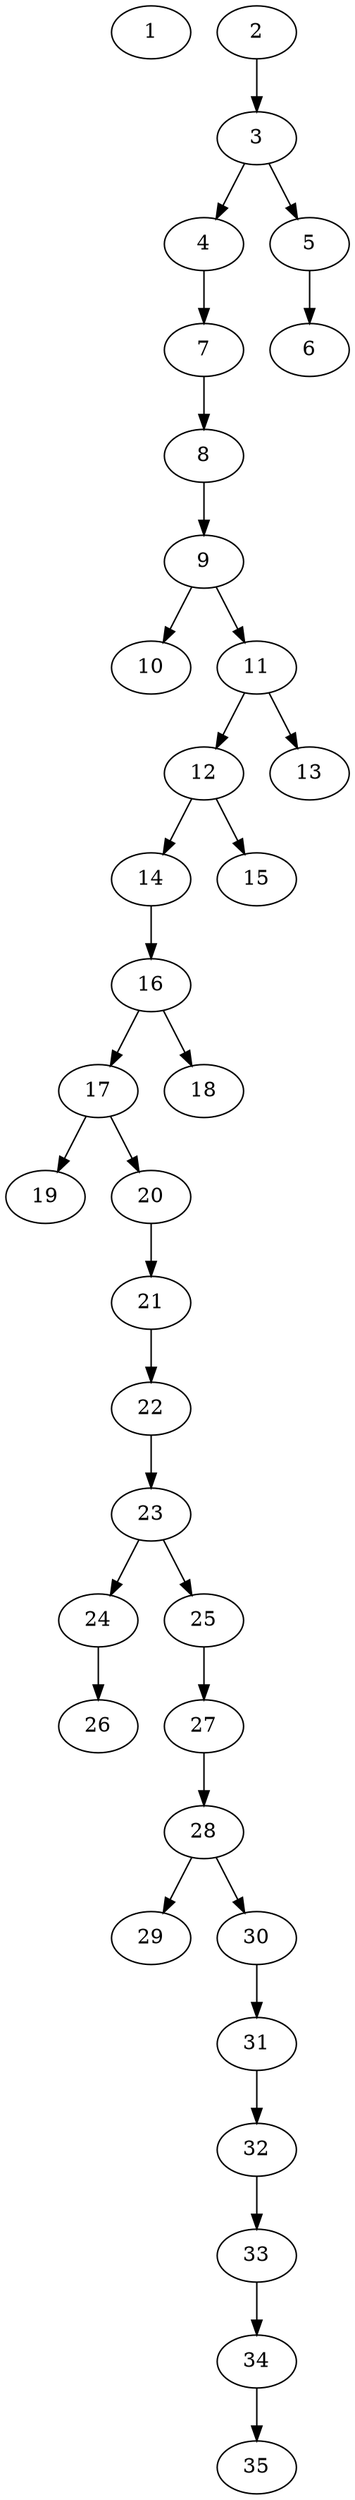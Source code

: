 // DAG automatically generated by daggen at Thu Oct  3 14:05:37 2019
// ./daggen --dot -n 35 --ccr 0.3 --fat 0.3 --regular 0.9 --density 0.5 --mindata 5242880 --maxdata 52428800 
digraph G {
  1 [size="97938773", alpha="0.08", expect_size="29381632"] 
  2 [size="78178987", alpha="0.08", expect_size="23453696"] 
  2 -> 3 [size ="23453696"]
  3 [size="163686400", alpha="0.15", expect_size="49105920"] 
  3 -> 4 [size ="49105920"]
  3 -> 5 [size ="49105920"]
  4 [size="89692160", alpha="0.02", expect_size="26907648"] 
  4 -> 7 [size ="26907648"]
  5 [size="154081280", alpha="0.17", expect_size="46224384"] 
  5 -> 6 [size ="46224384"]
  6 [size="143407787", alpha="0.12", expect_size="43022336"] 
  7 [size="88279040", alpha="0.19", expect_size="26483712"] 
  7 -> 8 [size ="26483712"]
  8 [size="91610453", alpha="0.10", expect_size="27483136"] 
  8 -> 9 [size ="27483136"]
  9 [size="139803307", alpha="0.15", expect_size="41940992"] 
  9 -> 10 [size ="41940992"]
  9 -> 11 [size ="41940992"]
  10 [size="151650987", alpha="0.17", expect_size="45495296"] 
  11 [size="23490560", alpha="0.01", expect_size="7047168"] 
  11 -> 12 [size ="7047168"]
  11 -> 13 [size ="7047168"]
  12 [size="85292373", alpha="0.20", expect_size="25587712"] 
  12 -> 14 [size ="25587712"]
  12 -> 15 [size ="25587712"]
  13 [size="150340267", alpha="0.17", expect_size="45102080"] 
  14 [size="107386880", alpha="0.11", expect_size="32216064"] 
  14 -> 16 [size ="32216064"]
  15 [size="120517973", alpha="0.02", expect_size="36155392"] 
  16 [size="96242347", alpha="0.15", expect_size="28872704"] 
  16 -> 17 [size ="28872704"]
  16 -> 18 [size ="28872704"]
  17 [size="33303893", alpha="0.09", expect_size="9991168"] 
  17 -> 19 [size ="9991168"]
  17 -> 20 [size ="9991168"]
  18 [size="21855573", alpha="0.17", expect_size="6556672"] 
  19 [size="103994027", alpha="0.03", expect_size="31198208"] 
  20 [size="62098773", alpha="0.16", expect_size="18629632"] 
  20 -> 21 [size ="18629632"]
  21 [size="39697067", alpha="0.19", expect_size="11909120"] 
  21 -> 22 [size ="11909120"]
  22 [size="47912960", alpha="0.09", expect_size="14373888"] 
  22 -> 23 [size ="14373888"]
  23 [size="45093547", alpha="0.18", expect_size="13528064"] 
  23 -> 24 [size ="13528064"]
  23 -> 25 [size ="13528064"]
  24 [size="24599893", alpha="0.17", expect_size="7379968"] 
  24 -> 26 [size ="7379968"]
  25 [size="111158613", alpha="0.12", expect_size="33347584"] 
  25 -> 27 [size ="33347584"]
  26 [size="128262827", alpha="0.04", expect_size="38478848"] 
  27 [size="85961387", alpha="0.05", expect_size="25788416"] 
  27 -> 28 [size ="25788416"]
  28 [size="153914027", alpha="0.15", expect_size="46174208"] 
  28 -> 29 [size ="46174208"]
  28 -> 30 [size ="46174208"]
  29 [size="127604053", alpha="0.00", expect_size="38281216"] 
  30 [size="152500907", alpha="0.03", expect_size="45750272"] 
  30 -> 31 [size ="45750272"]
  31 [size="119036587", alpha="0.07", expect_size="35710976"] 
  31 -> 32 [size ="35710976"]
  32 [size="107670187", alpha="0.19", expect_size="32301056"] 
  32 -> 33 [size ="32301056"]
  33 [size="21824853", alpha="0.08", expect_size="6547456"] 
  33 -> 34 [size ="6547456"]
  34 [size="164997120", alpha="0.08", expect_size="49499136"] 
  34 -> 35 [size ="49499136"]
  35 [size="137543680", alpha="0.02", expect_size="41263104"] 
}
